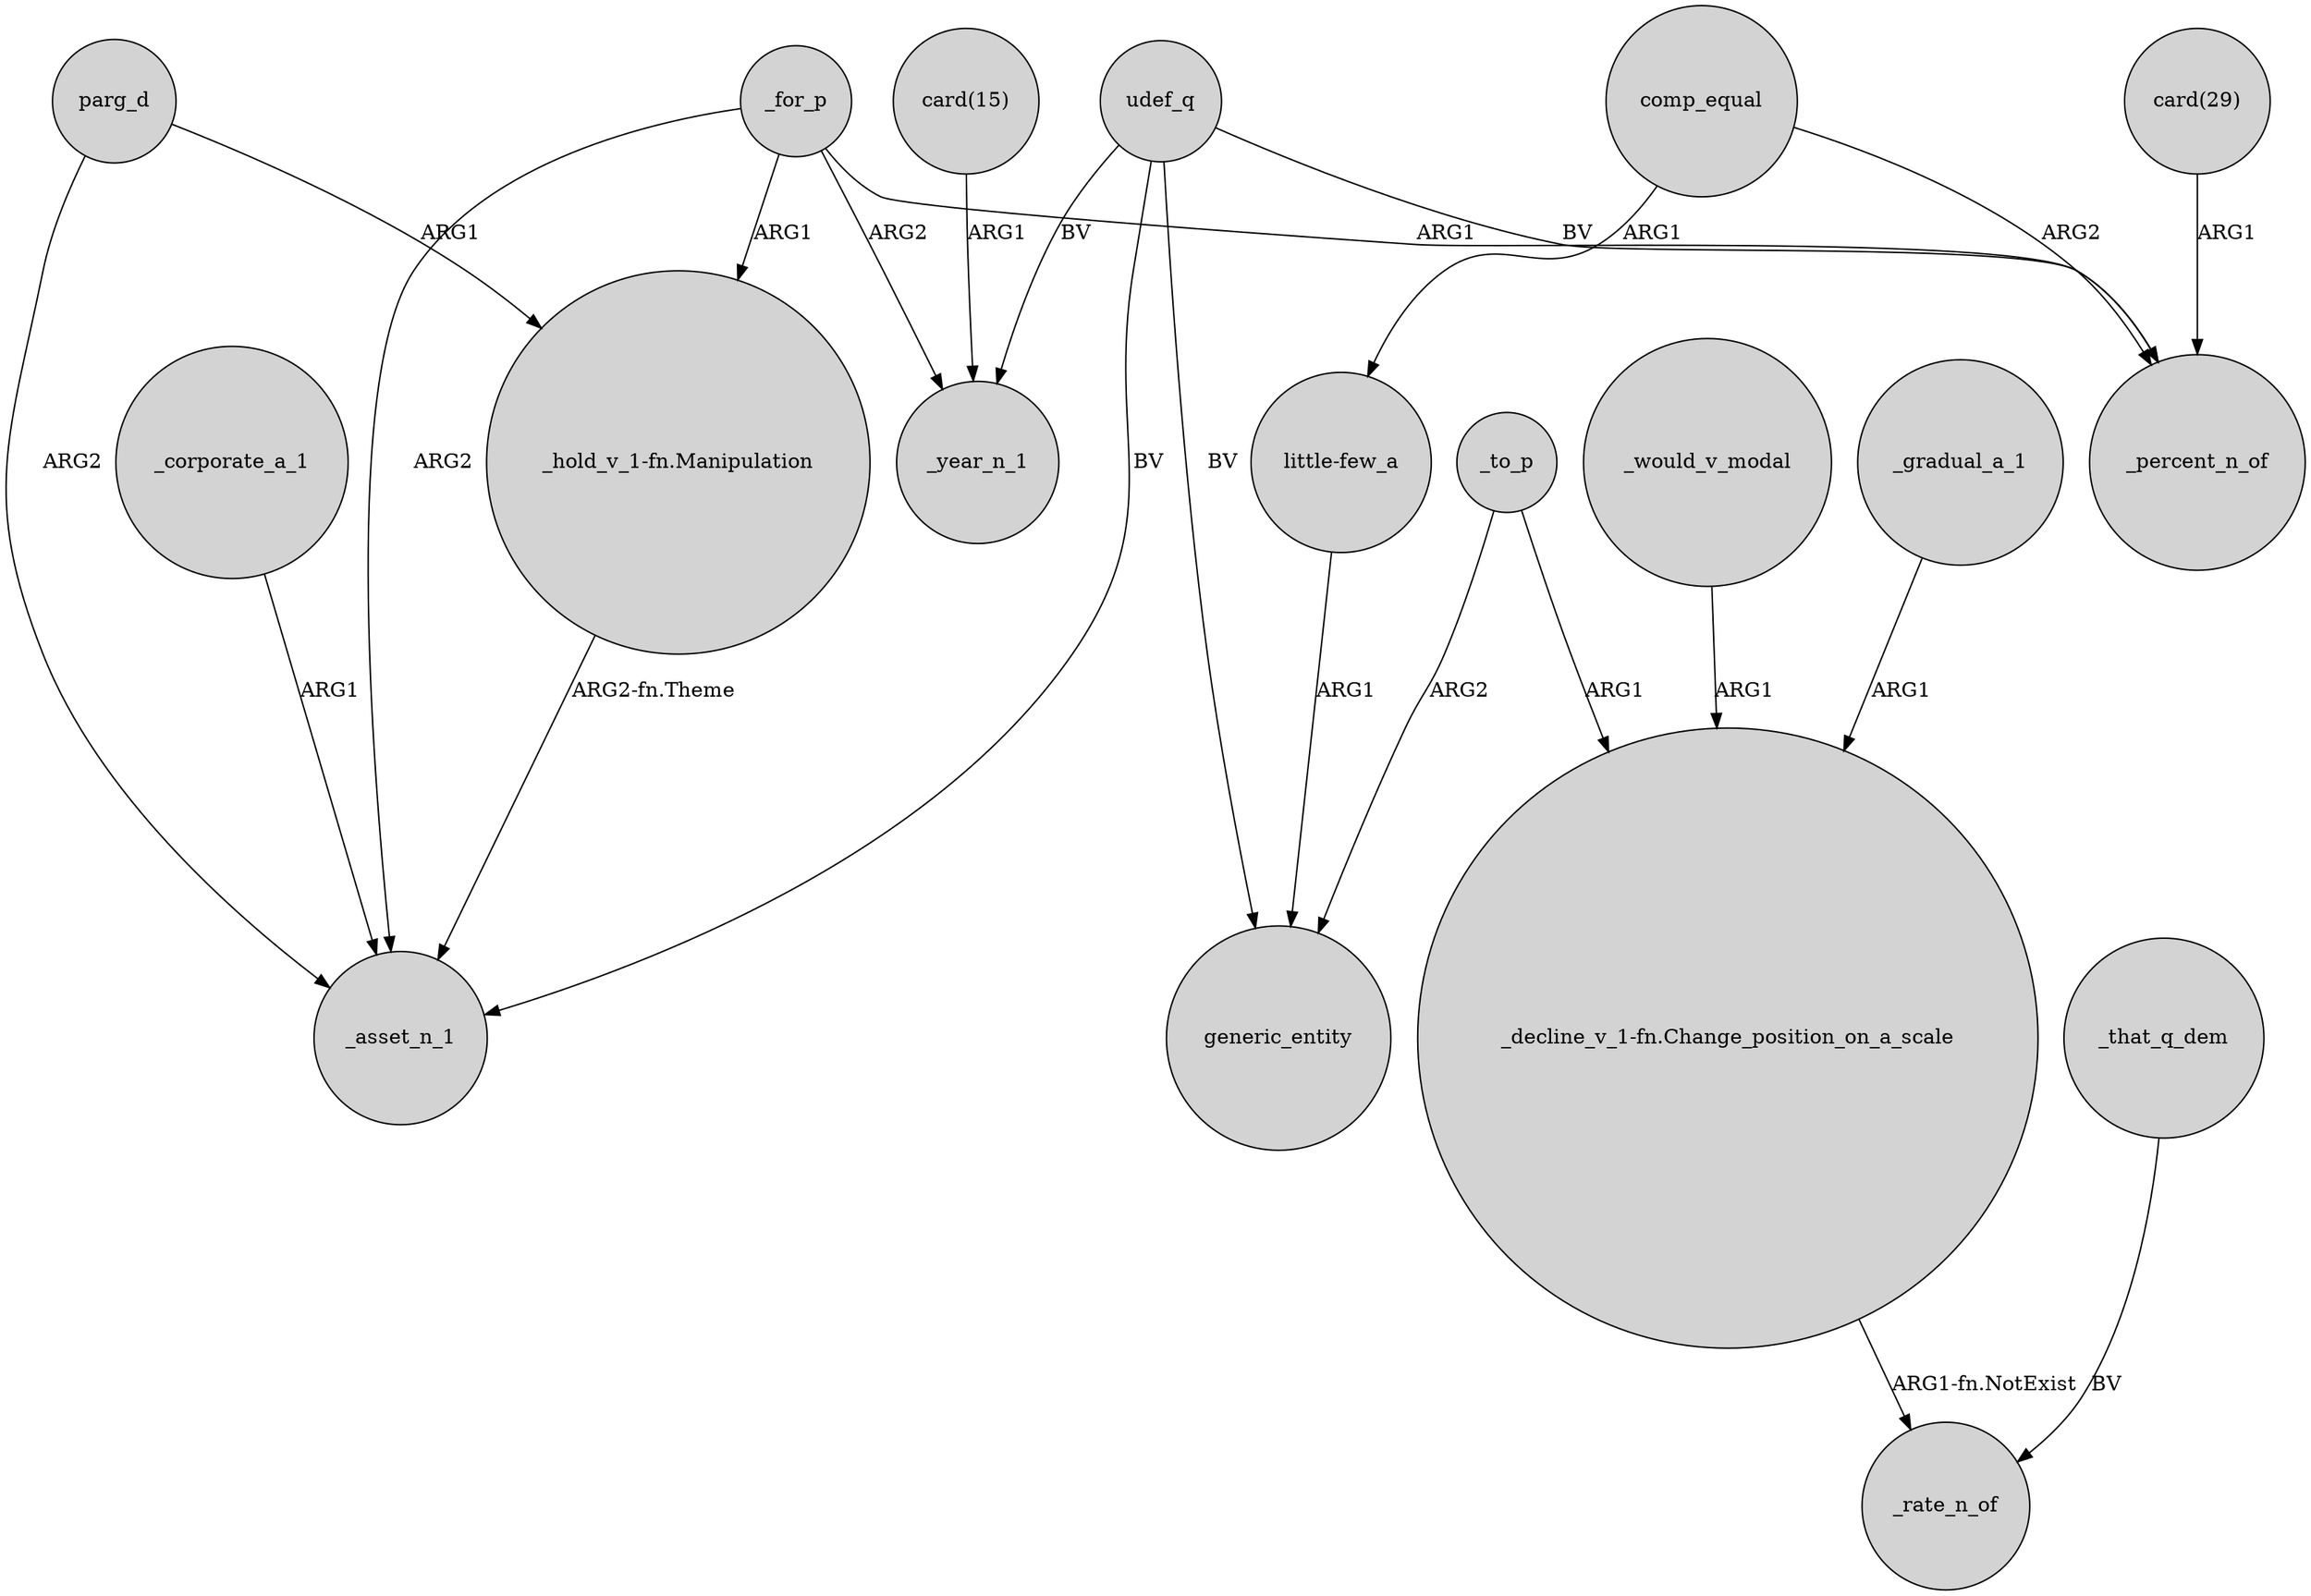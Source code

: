 digraph {
	node [shape=circle style=filled]
	_for_p -> "_hold_v_1-fn.Manipulation" [label=ARG1]
	udef_q -> generic_entity [label=BV]
	_for_p -> _year_n_1 [label=ARG2]
	_would_v_modal -> "_decline_v_1-fn.Change_position_on_a_scale" [label=ARG1]
	"card(15)" -> _year_n_1 [label=ARG1]
	comp_equal -> "little-few_a" [label=ARG1]
	udef_q -> _asset_n_1 [label=BV]
	comp_equal -> _percent_n_of [label=ARG2]
	_to_p -> generic_entity [label=ARG2]
	parg_d -> "_hold_v_1-fn.Manipulation" [label=ARG1]
	_gradual_a_1 -> "_decline_v_1-fn.Change_position_on_a_scale" [label=ARG1]
	_for_p -> _percent_n_of [label=ARG1]
	"card(29)" -> _percent_n_of [label=ARG1]
	"_decline_v_1-fn.Change_position_on_a_scale" -> _rate_n_of [label="ARG1-fn.NotExist"]
	udef_q -> _year_n_1 [label=BV]
	parg_d -> _asset_n_1 [label=ARG2]
	_for_p -> _asset_n_1 [label=ARG2]
	_that_q_dem -> _rate_n_of [label=BV]
	udef_q -> _percent_n_of [label=BV]
	_to_p -> "_decline_v_1-fn.Change_position_on_a_scale" [label=ARG1]
	_corporate_a_1 -> _asset_n_1 [label=ARG1]
	"_hold_v_1-fn.Manipulation" -> _asset_n_1 [label="ARG2-fn.Theme"]
	"little-few_a" -> generic_entity [label=ARG1]
}
